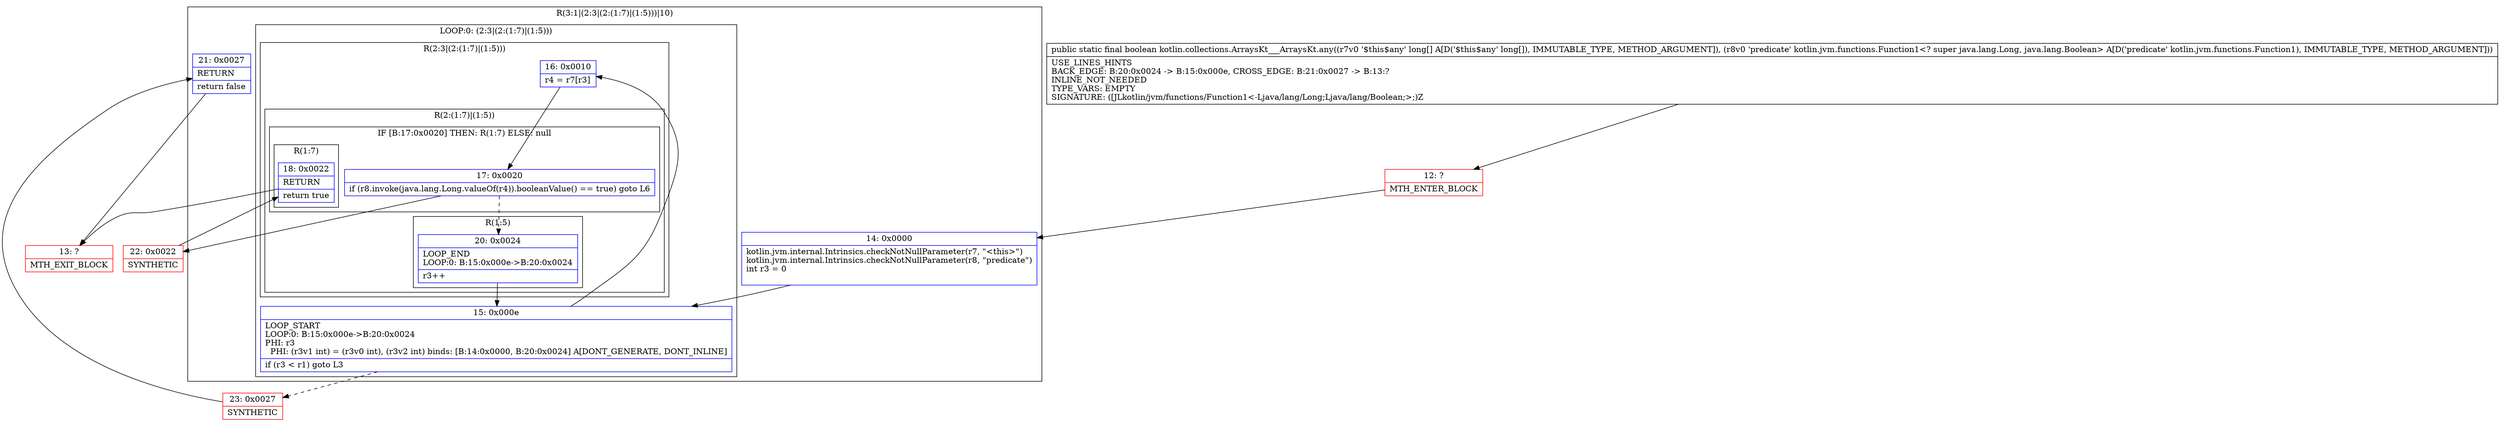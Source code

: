digraph "CFG forkotlin.collections.ArraysKt___ArraysKt.any([JLkotlin\/jvm\/functions\/Function1;)Z" {
subgraph cluster_Region_602093798 {
label = "R(3:1|(2:3|(2:(1:7)|(1:5)))|10)";
node [shape=record,color=blue];
Node_14 [shape=record,label="{14\:\ 0x0000|kotlin.jvm.internal.Intrinsics.checkNotNullParameter(r7, \"\<this\>\")\lkotlin.jvm.internal.Intrinsics.checkNotNullParameter(r8, \"predicate\")\lint r3 = 0\l\l}"];
subgraph cluster_LoopRegion_194364563 {
label = "LOOP:0: (2:3|(2:(1:7)|(1:5)))";
node [shape=record,color=blue];
Node_15 [shape=record,label="{15\:\ 0x000e|LOOP_START\lLOOP:0: B:15:0x000e\-\>B:20:0x0024\lPHI: r3 \l  PHI: (r3v1 int) = (r3v0 int), (r3v2 int) binds: [B:14:0x0000, B:20:0x0024] A[DONT_GENERATE, DONT_INLINE]\l|if (r3 \< r1) goto L3\l}"];
subgraph cluster_Region_1920337004 {
label = "R(2:3|(2:(1:7)|(1:5)))";
node [shape=record,color=blue];
Node_16 [shape=record,label="{16\:\ 0x0010|r4 = r7[r3]\l}"];
subgraph cluster_Region_231039984 {
label = "R(2:(1:7)|(1:5))";
node [shape=record,color=blue];
subgraph cluster_IfRegion_1173775613 {
label = "IF [B:17:0x0020] THEN: R(1:7) ELSE: null";
node [shape=record,color=blue];
Node_17 [shape=record,label="{17\:\ 0x0020|if (r8.invoke(java.lang.Long.valueOf(r4)).booleanValue() == true) goto L6\l}"];
subgraph cluster_Region_303549223 {
label = "R(1:7)";
node [shape=record,color=blue];
Node_18 [shape=record,label="{18\:\ 0x0022|RETURN\l|return true\l}"];
}
}
subgraph cluster_Region_213031309 {
label = "R(1:5)";
node [shape=record,color=blue];
Node_20 [shape=record,label="{20\:\ 0x0024|LOOP_END\lLOOP:0: B:15:0x000e\-\>B:20:0x0024\l|r3++\l}"];
}
}
}
}
Node_21 [shape=record,label="{21\:\ 0x0027|RETURN\l|return false\l}"];
}
Node_12 [shape=record,color=red,label="{12\:\ ?|MTH_ENTER_BLOCK\l}"];
Node_22 [shape=record,color=red,label="{22\:\ 0x0022|SYNTHETIC\l}"];
Node_13 [shape=record,color=red,label="{13\:\ ?|MTH_EXIT_BLOCK\l}"];
Node_23 [shape=record,color=red,label="{23\:\ 0x0027|SYNTHETIC\l}"];
MethodNode[shape=record,label="{public static final boolean kotlin.collections.ArraysKt___ArraysKt.any((r7v0 '$this$any' long[] A[D('$this$any' long[]), IMMUTABLE_TYPE, METHOD_ARGUMENT]), (r8v0 'predicate' kotlin.jvm.functions.Function1\<? super java.lang.Long, java.lang.Boolean\> A[D('predicate' kotlin.jvm.functions.Function1), IMMUTABLE_TYPE, METHOD_ARGUMENT]))  | USE_LINES_HINTS\lBACK_EDGE: B:20:0x0024 \-\> B:15:0x000e, CROSS_EDGE: B:21:0x0027 \-\> B:13:?\lINLINE_NOT_NEEDED\lTYPE_VARS: EMPTY\lSIGNATURE: ([JLkotlin\/jvm\/functions\/Function1\<\-Ljava\/lang\/Long;Ljava\/lang\/Boolean;\>;)Z\l}"];
MethodNode -> Node_12;Node_14 -> Node_15;
Node_15 -> Node_16;
Node_15 -> Node_23[style=dashed];
Node_16 -> Node_17;
Node_17 -> Node_20[style=dashed];
Node_17 -> Node_22;
Node_18 -> Node_13;
Node_20 -> Node_15;
Node_21 -> Node_13;
Node_12 -> Node_14;
Node_22 -> Node_18;
Node_23 -> Node_21;
}

